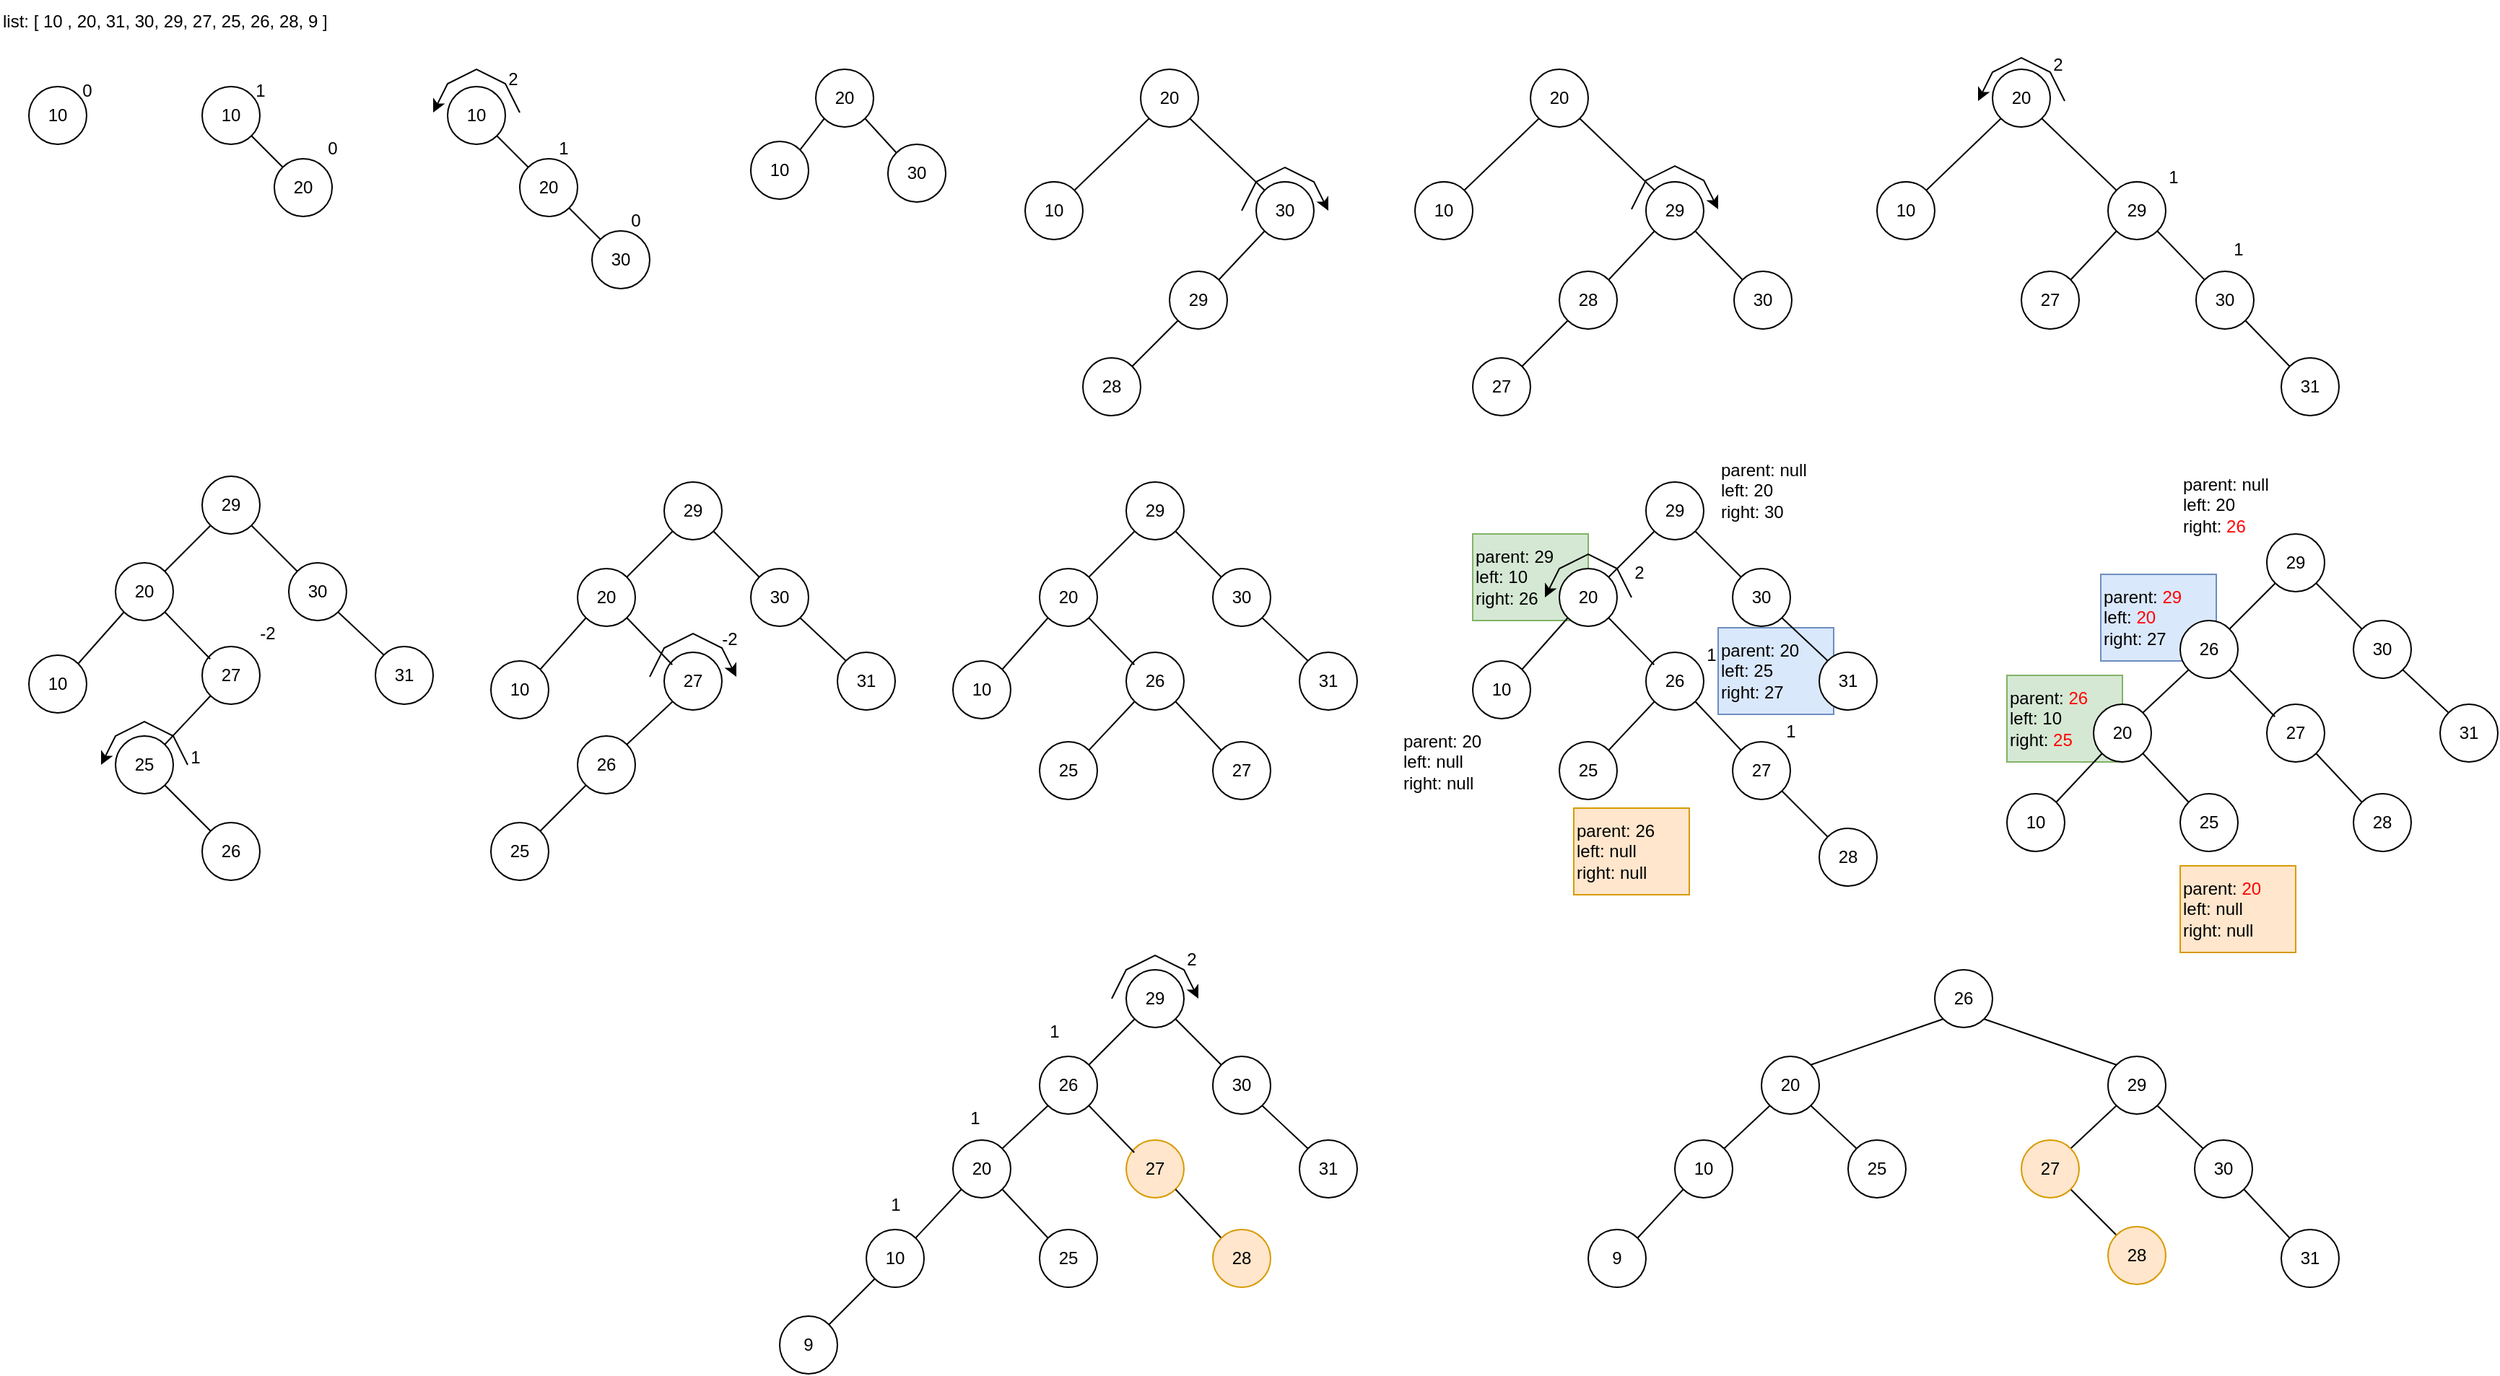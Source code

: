 <mxfile version="24.2.5" type="device">
  <diagram name="Seite-1" id="_npQrhQcGGx0z-_QPrcF">
    <mxGraphModel dx="2462" dy="997" grid="1" gridSize="10" guides="1" tooltips="1" connect="1" arrows="1" fold="1" page="1" pageScale="1" pageWidth="827" pageHeight="1169" math="0" shadow="0">
      <root>
        <mxCell id="0" />
        <mxCell id="1" parent="0" />
        <mxCell id="P-2rC8ah54FCop7NgNN4-2" value="parent: 29&lt;div&gt;left: 10&lt;/div&gt;&lt;div style=&quot;&quot;&gt;right: 26&lt;/div&gt;" style="text;html=1;align=left;verticalAlign=middle;resizable=0;points=[];autosize=1;strokeColor=#82b366;fillColor=#d5e8d4;" parent="1" vertex="1">
          <mxGeometry x="1040" y="520" width="80" height="60" as="geometry" />
        </mxCell>
        <mxCell id="P-2rC8ah54FCop7NgNN4-9" value="parent:&lt;font color=&quot;#ff0000&quot;&gt; 26&lt;/font&gt;&lt;div&gt;left: 10&lt;/div&gt;&lt;div style=&quot;&quot;&gt;right: &lt;font color=&quot;#ff0000&quot;&gt;25&lt;/font&gt;&lt;/div&gt;" style="text;html=1;align=left;verticalAlign=middle;resizable=0;points=[];autosize=1;strokeColor=#82b366;fillColor=#d5e8d4;" parent="1" vertex="1">
          <mxGeometry x="1410" y="618" width="80" height="60" as="geometry" />
        </mxCell>
        <mxCell id="P-2rC8ah54FCop7NgNN4-3" value="parent: 20&lt;div&gt;left: 25&lt;/div&gt;&lt;div style=&quot;&quot;&gt;right: 27&lt;/div&gt;" style="text;html=1;align=left;verticalAlign=middle;resizable=0;points=[];autosize=1;strokeColor=#6c8ebf;fillColor=#dae8fc;" parent="1" vertex="1">
          <mxGeometry x="1210" y="585" width="80" height="60" as="geometry" />
        </mxCell>
        <mxCell id="P-2rC8ah54FCop7NgNN4-8" value="parent: &lt;font color=&quot;#ff0000&quot;&gt;29&lt;/font&gt;&lt;div&gt;left: &lt;font color=&quot;#ff0000&quot;&gt;20&lt;/font&gt;&lt;/div&gt;&lt;div style=&quot;&quot;&gt;right: 27&lt;/div&gt;" style="text;html=1;align=left;verticalAlign=middle;resizable=0;points=[];autosize=1;strokeColor=#6c8ebf;fillColor=#dae8fc;" parent="1" vertex="1">
          <mxGeometry x="1475" y="548" width="80" height="60" as="geometry" />
        </mxCell>
        <mxCell id="03pk74GwQsxXQDrOgzlb-1" value="list: [ 10 , 20, 31, 30, 29, 27, 25, 26, 28, 9 ]" style="text;html=1;align=left;verticalAlign=middle;resizable=0;points=[];autosize=1;strokeColor=none;fillColor=none;" parent="1" vertex="1">
          <mxGeometry x="20" y="150" width="250" height="30" as="geometry" />
        </mxCell>
        <mxCell id="03pk74GwQsxXQDrOgzlb-2" value="10" style="ellipse;whiteSpace=wrap;html=1;" parent="1" vertex="1">
          <mxGeometry x="40" y="210" width="40" height="40" as="geometry" />
        </mxCell>
        <mxCell id="03pk74GwQsxXQDrOgzlb-8" style="rounded=0;orthogonalLoop=1;jettySize=auto;html=1;exitX=1;exitY=1;exitDx=0;exitDy=0;entryX=0;entryY=0;entryDx=0;entryDy=0;endArrow=none;endFill=0;" parent="1" source="03pk74GwQsxXQDrOgzlb-3" target="03pk74GwQsxXQDrOgzlb-4" edge="1">
          <mxGeometry relative="1" as="geometry" />
        </mxCell>
        <mxCell id="03pk74GwQsxXQDrOgzlb-3" value="10" style="ellipse;whiteSpace=wrap;html=1;" parent="1" vertex="1">
          <mxGeometry x="160" y="210" width="40" height="40" as="geometry" />
        </mxCell>
        <mxCell id="03pk74GwQsxXQDrOgzlb-4" value="20" style="ellipse;whiteSpace=wrap;html=1;" parent="1" vertex="1">
          <mxGeometry x="210" y="260" width="40" height="40" as="geometry" />
        </mxCell>
        <mxCell id="03pk74GwQsxXQDrOgzlb-9" style="rounded=0;orthogonalLoop=1;jettySize=auto;html=1;exitX=1;exitY=1;exitDx=0;exitDy=0;entryX=0;entryY=0;entryDx=0;entryDy=0;endArrow=none;endFill=0;" parent="1" source="03pk74GwQsxXQDrOgzlb-5" target="03pk74GwQsxXQDrOgzlb-6" edge="1">
          <mxGeometry relative="1" as="geometry" />
        </mxCell>
        <mxCell id="03pk74GwQsxXQDrOgzlb-5" value="10" style="ellipse;whiteSpace=wrap;html=1;" parent="1" vertex="1">
          <mxGeometry x="330" y="210" width="40" height="40" as="geometry" />
        </mxCell>
        <mxCell id="03pk74GwQsxXQDrOgzlb-10" style="rounded=0;orthogonalLoop=1;jettySize=auto;html=1;exitX=1;exitY=1;exitDx=0;exitDy=0;entryX=0;entryY=0;entryDx=0;entryDy=0;endArrow=none;endFill=0;" parent="1" source="03pk74GwQsxXQDrOgzlb-6" target="03pk74GwQsxXQDrOgzlb-7" edge="1">
          <mxGeometry relative="1" as="geometry" />
        </mxCell>
        <mxCell id="03pk74GwQsxXQDrOgzlb-6" value="20" style="ellipse;whiteSpace=wrap;html=1;" parent="1" vertex="1">
          <mxGeometry x="380" y="260" width="40" height="40" as="geometry" />
        </mxCell>
        <mxCell id="03pk74GwQsxXQDrOgzlb-7" value="30" style="ellipse;whiteSpace=wrap;html=1;" parent="1" vertex="1">
          <mxGeometry x="430" y="310" width="40" height="40" as="geometry" />
        </mxCell>
        <mxCell id="03pk74GwQsxXQDrOgzlb-11" value="0" style="text;html=1;align=center;verticalAlign=middle;resizable=0;points=[];autosize=1;strokeColor=none;fillColor=none;" parent="1" vertex="1">
          <mxGeometry x="65" y="198" width="30" height="30" as="geometry" />
        </mxCell>
        <mxCell id="03pk74GwQsxXQDrOgzlb-12" value="1" style="text;html=1;align=center;verticalAlign=middle;resizable=0;points=[];autosize=1;strokeColor=none;fillColor=none;" parent="1" vertex="1">
          <mxGeometry x="185" y="198" width="30" height="30" as="geometry" />
        </mxCell>
        <mxCell id="03pk74GwQsxXQDrOgzlb-13" value="0" style="text;html=1;align=center;verticalAlign=middle;resizable=0;points=[];autosize=1;strokeColor=none;fillColor=none;" parent="1" vertex="1">
          <mxGeometry x="235" y="238" width="30" height="30" as="geometry" />
        </mxCell>
        <mxCell id="03pk74GwQsxXQDrOgzlb-14" value="0" style="text;html=1;align=center;verticalAlign=middle;resizable=0;points=[];autosize=1;strokeColor=none;fillColor=none;" parent="1" vertex="1">
          <mxGeometry x="445" y="288" width="30" height="30" as="geometry" />
        </mxCell>
        <mxCell id="03pk74GwQsxXQDrOgzlb-15" value="1" style="text;html=1;align=center;verticalAlign=middle;resizable=0;points=[];autosize=1;strokeColor=none;fillColor=none;" parent="1" vertex="1">
          <mxGeometry x="395" y="238" width="30" height="30" as="geometry" />
        </mxCell>
        <mxCell id="03pk74GwQsxXQDrOgzlb-16" value="2" style="text;html=1;align=center;verticalAlign=middle;resizable=0;points=[];autosize=1;strokeColor=none;fillColor=none;" parent="1" vertex="1">
          <mxGeometry x="360" y="190" width="30" height="30" as="geometry" />
        </mxCell>
        <mxCell id="03pk74GwQsxXQDrOgzlb-20" value="" style="endArrow=classic;html=1;rounded=0;" parent="1" edge="1">
          <mxGeometry width="50" height="50" relative="1" as="geometry">
            <mxPoint x="380" y="228" as="sourcePoint" />
            <mxPoint x="320" y="228" as="targetPoint" />
            <Array as="points">
              <mxPoint x="370" y="208" />
              <mxPoint x="350" y="198" />
              <mxPoint x="330" y="208" />
            </Array>
          </mxGeometry>
        </mxCell>
        <mxCell id="03pk74GwQsxXQDrOgzlb-21" style="rounded=0;orthogonalLoop=1;jettySize=auto;html=1;exitX=1;exitY=0;exitDx=0;exitDy=0;entryX=0;entryY=1;entryDx=0;entryDy=0;endArrow=none;endFill=0;" parent="1" source="03pk74GwQsxXQDrOgzlb-22" target="03pk74GwQsxXQDrOgzlb-24" edge="1">
          <mxGeometry relative="1" as="geometry" />
        </mxCell>
        <mxCell id="03pk74GwQsxXQDrOgzlb-22" value="10" style="ellipse;whiteSpace=wrap;html=1;" parent="1" vertex="1">
          <mxGeometry x="540" y="248" width="40" height="40" as="geometry" />
        </mxCell>
        <mxCell id="03pk74GwQsxXQDrOgzlb-23" style="rounded=0;orthogonalLoop=1;jettySize=auto;html=1;exitX=1;exitY=1;exitDx=0;exitDy=0;entryX=0;entryY=0;entryDx=0;entryDy=0;endArrow=none;endFill=0;" parent="1" source="03pk74GwQsxXQDrOgzlb-24" target="03pk74GwQsxXQDrOgzlb-25" edge="1">
          <mxGeometry relative="1" as="geometry" />
        </mxCell>
        <mxCell id="03pk74GwQsxXQDrOgzlb-24" value="20" style="ellipse;whiteSpace=wrap;html=1;" parent="1" vertex="1">
          <mxGeometry x="585" y="198" width="40" height="40" as="geometry" />
        </mxCell>
        <mxCell id="03pk74GwQsxXQDrOgzlb-25" value="30" style="ellipse;whiteSpace=wrap;html=1;" parent="1" vertex="1">
          <mxGeometry x="635" y="250" width="40" height="40" as="geometry" />
        </mxCell>
        <mxCell id="03pk74GwQsxXQDrOgzlb-30" style="rounded=0;orthogonalLoop=1;jettySize=auto;html=1;exitX=1;exitY=0;exitDx=0;exitDy=0;entryX=0;entryY=1;entryDx=0;entryDy=0;endArrow=none;endFill=0;" parent="1" source="03pk74GwQsxXQDrOgzlb-31" target="03pk74GwQsxXQDrOgzlb-33" edge="1">
          <mxGeometry relative="1" as="geometry" />
        </mxCell>
        <mxCell id="03pk74GwQsxXQDrOgzlb-31" value="10" style="ellipse;whiteSpace=wrap;html=1;" parent="1" vertex="1">
          <mxGeometry x="730" y="276" width="40" height="40" as="geometry" />
        </mxCell>
        <mxCell id="03pk74GwQsxXQDrOgzlb-32" style="rounded=0;orthogonalLoop=1;jettySize=auto;html=1;exitX=1;exitY=1;exitDx=0;exitDy=0;entryX=0;entryY=0;entryDx=0;entryDy=0;endArrow=none;endFill=0;" parent="1" source="03pk74GwQsxXQDrOgzlb-33" target="03pk74GwQsxXQDrOgzlb-34" edge="1">
          <mxGeometry relative="1" as="geometry" />
        </mxCell>
        <mxCell id="03pk74GwQsxXQDrOgzlb-33" value="20" style="ellipse;whiteSpace=wrap;html=1;" parent="1" vertex="1">
          <mxGeometry x="810" y="198" width="40" height="40" as="geometry" />
        </mxCell>
        <mxCell id="03pk74GwQsxXQDrOgzlb-37" style="rounded=0;orthogonalLoop=1;jettySize=auto;html=1;exitX=0;exitY=1;exitDx=0;exitDy=0;entryX=1;entryY=0;entryDx=0;entryDy=0;endArrow=none;endFill=0;" parent="1" source="03pk74GwQsxXQDrOgzlb-34" target="03pk74GwQsxXQDrOgzlb-35" edge="1">
          <mxGeometry relative="1" as="geometry" />
        </mxCell>
        <mxCell id="03pk74GwQsxXQDrOgzlb-34" value="30" style="ellipse;whiteSpace=wrap;html=1;" parent="1" vertex="1">
          <mxGeometry x="890" y="276" width="40" height="40" as="geometry" />
        </mxCell>
        <mxCell id="03pk74GwQsxXQDrOgzlb-38" style="rounded=0;orthogonalLoop=1;jettySize=auto;html=1;exitX=0;exitY=1;exitDx=0;exitDy=0;entryX=1;entryY=0;entryDx=0;entryDy=0;endArrow=none;endFill=0;" parent="1" source="03pk74GwQsxXQDrOgzlb-35" target="03pk74GwQsxXQDrOgzlb-36" edge="1">
          <mxGeometry relative="1" as="geometry" />
        </mxCell>
        <mxCell id="03pk74GwQsxXQDrOgzlb-35" value="29" style="ellipse;whiteSpace=wrap;html=1;" parent="1" vertex="1">
          <mxGeometry x="830" y="338" width="40" height="40" as="geometry" />
        </mxCell>
        <mxCell id="03pk74GwQsxXQDrOgzlb-36" value="28" style="ellipse;whiteSpace=wrap;html=1;" parent="1" vertex="1">
          <mxGeometry x="770" y="398" width="40" height="40" as="geometry" />
        </mxCell>
        <mxCell id="03pk74GwQsxXQDrOgzlb-39" value="" style="endArrow=classic;html=1;rounded=0;" parent="1" edge="1">
          <mxGeometry width="50" height="50" relative="1" as="geometry">
            <mxPoint x="880" y="296" as="sourcePoint" />
            <mxPoint x="940" y="296" as="targetPoint" />
            <Array as="points">
              <mxPoint x="890" y="276" />
              <mxPoint x="910" y="266" />
              <mxPoint x="930" y="276" />
            </Array>
          </mxGeometry>
        </mxCell>
        <mxCell id="03pk74GwQsxXQDrOgzlb-40" style="rounded=0;orthogonalLoop=1;jettySize=auto;html=1;exitX=1;exitY=0;exitDx=0;exitDy=0;entryX=0;entryY=1;entryDx=0;entryDy=0;endArrow=none;endFill=0;" parent="1" source="03pk74GwQsxXQDrOgzlb-41" target="03pk74GwQsxXQDrOgzlb-43" edge="1">
          <mxGeometry relative="1" as="geometry" />
        </mxCell>
        <mxCell id="03pk74GwQsxXQDrOgzlb-41" value="10" style="ellipse;whiteSpace=wrap;html=1;" parent="1" vertex="1">
          <mxGeometry x="1000" y="276" width="40" height="40" as="geometry" />
        </mxCell>
        <mxCell id="03pk74GwQsxXQDrOgzlb-42" style="rounded=0;orthogonalLoop=1;jettySize=auto;html=1;exitX=1;exitY=1;exitDx=0;exitDy=0;entryX=0;entryY=0;entryDx=0;entryDy=0;endArrow=none;endFill=0;" parent="1" source="03pk74GwQsxXQDrOgzlb-43" target="03pk74GwQsxXQDrOgzlb-45" edge="1">
          <mxGeometry relative="1" as="geometry" />
        </mxCell>
        <mxCell id="03pk74GwQsxXQDrOgzlb-43" value="20" style="ellipse;whiteSpace=wrap;html=1;" parent="1" vertex="1">
          <mxGeometry x="1080" y="198" width="40" height="40" as="geometry" />
        </mxCell>
        <mxCell id="03pk74GwQsxXQDrOgzlb-44" style="rounded=0;orthogonalLoop=1;jettySize=auto;html=1;exitX=0;exitY=1;exitDx=0;exitDy=0;entryX=1;entryY=0;entryDx=0;entryDy=0;endArrow=none;endFill=0;" parent="1" source="03pk74GwQsxXQDrOgzlb-45" target="03pk74GwQsxXQDrOgzlb-47" edge="1">
          <mxGeometry relative="1" as="geometry" />
        </mxCell>
        <mxCell id="03pk74GwQsxXQDrOgzlb-51" style="rounded=0;orthogonalLoop=1;jettySize=auto;html=1;exitX=1;exitY=1;exitDx=0;exitDy=0;entryX=0;entryY=0;entryDx=0;entryDy=0;endArrow=none;endFill=0;" parent="1" source="03pk74GwQsxXQDrOgzlb-45" target="03pk74GwQsxXQDrOgzlb-50" edge="1">
          <mxGeometry relative="1" as="geometry" />
        </mxCell>
        <mxCell id="03pk74GwQsxXQDrOgzlb-45" value="29" style="ellipse;whiteSpace=wrap;html=1;" parent="1" vertex="1">
          <mxGeometry x="1160" y="276" width="40" height="40" as="geometry" />
        </mxCell>
        <mxCell id="03pk74GwQsxXQDrOgzlb-47" value="28" style="ellipse;whiteSpace=wrap;html=1;" parent="1" vertex="1">
          <mxGeometry x="1100" y="338" width="40" height="40" as="geometry" />
        </mxCell>
        <mxCell id="03pk74GwQsxXQDrOgzlb-50" value="30" style="ellipse;whiteSpace=wrap;html=1;" parent="1" vertex="1">
          <mxGeometry x="1221" y="338" width="40" height="40" as="geometry" />
        </mxCell>
        <mxCell id="03pk74GwQsxXQDrOgzlb-53" style="rounded=0;orthogonalLoop=1;jettySize=auto;html=1;exitX=1;exitY=0;exitDx=0;exitDy=0;entryX=0;entryY=1;entryDx=0;entryDy=0;endArrow=none;endFill=0;" parent="1" source="03pk74GwQsxXQDrOgzlb-52" target="03pk74GwQsxXQDrOgzlb-47" edge="1">
          <mxGeometry relative="1" as="geometry" />
        </mxCell>
        <mxCell id="03pk74GwQsxXQDrOgzlb-52" value="27" style="ellipse;whiteSpace=wrap;html=1;" parent="1" vertex="1">
          <mxGeometry x="1040" y="398" width="40" height="40" as="geometry" />
        </mxCell>
        <mxCell id="03pk74GwQsxXQDrOgzlb-54" value="" style="endArrow=classic;html=1;rounded=0;" parent="1" edge="1">
          <mxGeometry width="50" height="50" relative="1" as="geometry">
            <mxPoint x="1150" y="295" as="sourcePoint" />
            <mxPoint x="1210" y="295" as="targetPoint" />
            <Array as="points">
              <mxPoint x="1160" y="275" />
              <mxPoint x="1180" y="265" />
              <mxPoint x="1200" y="275" />
            </Array>
          </mxGeometry>
        </mxCell>
        <mxCell id="03pk74GwQsxXQDrOgzlb-55" style="rounded=0;orthogonalLoop=1;jettySize=auto;html=1;exitX=1;exitY=0;exitDx=0;exitDy=0;entryX=0;entryY=1;entryDx=0;entryDy=0;endArrow=none;endFill=0;" parent="1" source="03pk74GwQsxXQDrOgzlb-56" target="03pk74GwQsxXQDrOgzlb-58" edge="1">
          <mxGeometry relative="1" as="geometry" />
        </mxCell>
        <mxCell id="03pk74GwQsxXQDrOgzlb-56" value="10" style="ellipse;whiteSpace=wrap;html=1;" parent="1" vertex="1">
          <mxGeometry x="1320" y="276" width="40" height="40" as="geometry" />
        </mxCell>
        <mxCell id="03pk74GwQsxXQDrOgzlb-57" style="rounded=0;orthogonalLoop=1;jettySize=auto;html=1;exitX=1;exitY=1;exitDx=0;exitDy=0;entryX=0;entryY=0;entryDx=0;entryDy=0;endArrow=none;endFill=0;" parent="1" source="03pk74GwQsxXQDrOgzlb-58" target="03pk74GwQsxXQDrOgzlb-61" edge="1">
          <mxGeometry relative="1" as="geometry" />
        </mxCell>
        <mxCell id="03pk74GwQsxXQDrOgzlb-58" value="20" style="ellipse;whiteSpace=wrap;html=1;" parent="1" vertex="1">
          <mxGeometry x="1400" y="198" width="40" height="40" as="geometry" />
        </mxCell>
        <mxCell id="03pk74GwQsxXQDrOgzlb-59" style="rounded=0;orthogonalLoop=1;jettySize=auto;html=1;exitX=0;exitY=1;exitDx=0;exitDy=0;entryX=1;entryY=0;entryDx=0;entryDy=0;endArrow=none;endFill=0;" parent="1" source="03pk74GwQsxXQDrOgzlb-61" target="03pk74GwQsxXQDrOgzlb-62" edge="1">
          <mxGeometry relative="1" as="geometry" />
        </mxCell>
        <mxCell id="03pk74GwQsxXQDrOgzlb-60" style="rounded=0;orthogonalLoop=1;jettySize=auto;html=1;exitX=1;exitY=1;exitDx=0;exitDy=0;entryX=0;entryY=0;entryDx=0;entryDy=0;endArrow=none;endFill=0;" parent="1" source="03pk74GwQsxXQDrOgzlb-61" target="03pk74GwQsxXQDrOgzlb-63" edge="1">
          <mxGeometry relative="1" as="geometry" />
        </mxCell>
        <mxCell id="03pk74GwQsxXQDrOgzlb-61" value="29" style="ellipse;whiteSpace=wrap;html=1;" parent="1" vertex="1">
          <mxGeometry x="1480" y="276" width="40" height="40" as="geometry" />
        </mxCell>
        <mxCell id="03pk74GwQsxXQDrOgzlb-62" value="27" style="ellipse;whiteSpace=wrap;html=1;" parent="1" vertex="1">
          <mxGeometry x="1420" y="338" width="40" height="40" as="geometry" />
        </mxCell>
        <mxCell id="03pk74GwQsxXQDrOgzlb-68" style="rounded=0;orthogonalLoop=1;jettySize=auto;html=1;exitX=1;exitY=1;exitDx=0;exitDy=0;entryX=0;entryY=0;entryDx=0;entryDy=0;endArrow=none;endFill=0;" parent="1" source="03pk74GwQsxXQDrOgzlb-63" target="03pk74GwQsxXQDrOgzlb-67" edge="1">
          <mxGeometry relative="1" as="geometry" />
        </mxCell>
        <mxCell id="03pk74GwQsxXQDrOgzlb-63" value="30" style="ellipse;whiteSpace=wrap;html=1;" parent="1" vertex="1">
          <mxGeometry x="1541" y="338" width="40" height="40" as="geometry" />
        </mxCell>
        <mxCell id="03pk74GwQsxXQDrOgzlb-67" value="31" style="ellipse;whiteSpace=wrap;html=1;" parent="1" vertex="1">
          <mxGeometry x="1600" y="398" width="40" height="40" as="geometry" />
        </mxCell>
        <mxCell id="03pk74GwQsxXQDrOgzlb-69" value="1" style="text;html=1;align=center;verticalAlign=middle;resizable=0;points=[];autosize=1;strokeColor=none;fillColor=none;" parent="1" vertex="1">
          <mxGeometry x="1555" y="308" width="30" height="30" as="geometry" />
        </mxCell>
        <mxCell id="03pk74GwQsxXQDrOgzlb-70" value="1" style="text;html=1;align=center;verticalAlign=middle;resizable=0;points=[];autosize=1;strokeColor=none;fillColor=none;" parent="1" vertex="1">
          <mxGeometry x="1510" y="258" width="30" height="30" as="geometry" />
        </mxCell>
        <mxCell id="03pk74GwQsxXQDrOgzlb-71" value="2" style="text;html=1;align=center;verticalAlign=middle;resizable=0;points=[];autosize=1;strokeColor=none;fillColor=none;" parent="1" vertex="1">
          <mxGeometry x="1430" y="180" width="30" height="30" as="geometry" />
        </mxCell>
        <mxCell id="03pk74GwQsxXQDrOgzlb-72" value="" style="endArrow=classic;html=1;rounded=0;" parent="1" edge="1">
          <mxGeometry width="50" height="50" relative="1" as="geometry">
            <mxPoint x="1450" y="220" as="sourcePoint" />
            <mxPoint x="1390" y="220" as="targetPoint" />
            <Array as="points">
              <mxPoint x="1440" y="200" />
              <mxPoint x="1420" y="190" />
              <mxPoint x="1400" y="200" />
            </Array>
          </mxGeometry>
        </mxCell>
        <mxCell id="03pk74GwQsxXQDrOgzlb-96" style="rounded=0;orthogonalLoop=1;jettySize=auto;html=1;exitX=0;exitY=1;exitDx=0;exitDy=0;entryX=1;entryY=0;entryDx=0;entryDy=0;endArrow=none;endFill=0;" parent="1" source="03pk74GwQsxXQDrOgzlb-74" target="03pk74GwQsxXQDrOgzlb-94" edge="1">
          <mxGeometry relative="1" as="geometry" />
        </mxCell>
        <mxCell id="03pk74GwQsxXQDrOgzlb-74" value="27" style="ellipse;whiteSpace=wrap;html=1;" parent="1" vertex="1">
          <mxGeometry x="160" y="598" width="40" height="40" as="geometry" />
        </mxCell>
        <mxCell id="03pk74GwQsxXQDrOgzlb-75" style="rounded=0;orthogonalLoop=1;jettySize=auto;html=1;exitX=1;exitY=1;exitDx=0;exitDy=0;entryX=0;entryY=0;entryDx=0;entryDy=0;endArrow=none;endFill=0;" parent="1" source="03pk74GwQsxXQDrOgzlb-76" target="03pk74GwQsxXQDrOgzlb-79" edge="1">
          <mxGeometry relative="1" as="geometry" />
        </mxCell>
        <mxCell id="03pk74GwQsxXQDrOgzlb-93" style="rounded=0;orthogonalLoop=1;jettySize=auto;html=1;exitX=0;exitY=1;exitDx=0;exitDy=0;entryX=1;entryY=0;entryDx=0;entryDy=0;endArrow=none;endFill=0;" parent="1" source="03pk74GwQsxXQDrOgzlb-76" target="03pk74GwQsxXQDrOgzlb-88" edge="1">
          <mxGeometry relative="1" as="geometry" />
        </mxCell>
        <mxCell id="03pk74GwQsxXQDrOgzlb-76" value="29" style="ellipse;whiteSpace=wrap;html=1;" parent="1" vertex="1">
          <mxGeometry x="160" y="480" width="40" height="40" as="geometry" />
        </mxCell>
        <mxCell id="03pk74GwQsxXQDrOgzlb-78" style="rounded=0;orthogonalLoop=1;jettySize=auto;html=1;exitX=1;exitY=1;exitDx=0;exitDy=0;entryX=0;entryY=0;entryDx=0;entryDy=0;endArrow=none;endFill=0;" parent="1" source="03pk74GwQsxXQDrOgzlb-79" target="03pk74GwQsxXQDrOgzlb-82" edge="1">
          <mxGeometry relative="1" as="geometry" />
        </mxCell>
        <mxCell id="03pk74GwQsxXQDrOgzlb-79" value="30" style="ellipse;whiteSpace=wrap;html=1;" parent="1" vertex="1">
          <mxGeometry x="220" y="540" width="40" height="40" as="geometry" />
        </mxCell>
        <mxCell id="03pk74GwQsxXQDrOgzlb-82" value="31" style="ellipse;whiteSpace=wrap;html=1;" parent="1" vertex="1">
          <mxGeometry x="280" y="598" width="40" height="40" as="geometry" />
        </mxCell>
        <mxCell id="03pk74GwQsxXQDrOgzlb-88" value="20" style="ellipse;whiteSpace=wrap;html=1;" parent="1" vertex="1">
          <mxGeometry x="100" y="540" width="40" height="40" as="geometry" />
        </mxCell>
        <mxCell id="03pk74GwQsxXQDrOgzlb-91" style="rounded=0;orthogonalLoop=1;jettySize=auto;html=1;exitX=1;exitY=0;exitDx=0;exitDy=0;entryX=0;entryY=1;entryDx=0;entryDy=0;endArrow=none;endFill=0;" parent="1" source="03pk74GwQsxXQDrOgzlb-90" target="03pk74GwQsxXQDrOgzlb-88" edge="1">
          <mxGeometry relative="1" as="geometry" />
        </mxCell>
        <mxCell id="03pk74GwQsxXQDrOgzlb-90" value="10" style="ellipse;whiteSpace=wrap;html=1;" parent="1" vertex="1">
          <mxGeometry x="40" y="604" width="40" height="40" as="geometry" />
        </mxCell>
        <mxCell id="03pk74GwQsxXQDrOgzlb-92" style="rounded=0;orthogonalLoop=1;jettySize=auto;html=1;exitX=1;exitY=1;exitDx=0;exitDy=0;entryX=0.14;entryY=0.215;entryDx=0;entryDy=0;entryPerimeter=0;endArrow=none;endFill=0;" parent="1" source="03pk74GwQsxXQDrOgzlb-88" target="03pk74GwQsxXQDrOgzlb-74" edge="1">
          <mxGeometry relative="1" as="geometry" />
        </mxCell>
        <mxCell id="03pk74GwQsxXQDrOgzlb-97" style="rounded=0;orthogonalLoop=1;jettySize=auto;html=1;exitX=1;exitY=1;exitDx=0;exitDy=0;entryX=0;entryY=0;entryDx=0;entryDy=0;endArrow=none;endFill=0;" parent="1" source="03pk74GwQsxXQDrOgzlb-94" target="03pk74GwQsxXQDrOgzlb-95" edge="1">
          <mxGeometry relative="1" as="geometry" />
        </mxCell>
        <mxCell id="03pk74GwQsxXQDrOgzlb-94" value="25" style="ellipse;whiteSpace=wrap;html=1;" parent="1" vertex="1">
          <mxGeometry x="100" y="660" width="40" height="40" as="geometry" />
        </mxCell>
        <mxCell id="03pk74GwQsxXQDrOgzlb-95" value="26" style="ellipse;whiteSpace=wrap;html=1;" parent="1" vertex="1">
          <mxGeometry x="160" y="720" width="40" height="40" as="geometry" />
        </mxCell>
        <mxCell id="03pk74GwQsxXQDrOgzlb-98" value="1" style="text;html=1;align=center;verticalAlign=middle;resizable=0;points=[];autosize=1;strokeColor=none;fillColor=none;" parent="1" vertex="1">
          <mxGeometry x="140" y="660" width="30" height="30" as="geometry" />
        </mxCell>
        <mxCell id="03pk74GwQsxXQDrOgzlb-99" value="-2" style="text;html=1;align=center;verticalAlign=middle;resizable=0;points=[];autosize=1;strokeColor=none;fillColor=none;" parent="1" vertex="1">
          <mxGeometry x="190" y="574" width="30" height="30" as="geometry" />
        </mxCell>
        <mxCell id="03pk74GwQsxXQDrOgzlb-101" style="rounded=0;orthogonalLoop=1;jettySize=auto;html=1;exitX=0;exitY=1;exitDx=0;exitDy=0;entryX=1;entryY=0;entryDx=0;entryDy=0;endArrow=none;endFill=0;" parent="1" source="03pk74GwQsxXQDrOgzlb-102" target="03pk74GwQsxXQDrOgzlb-114" edge="1">
          <mxGeometry relative="1" as="geometry" />
        </mxCell>
        <mxCell id="03pk74GwQsxXQDrOgzlb-102" value="26" style="ellipse;whiteSpace=wrap;html=1;" parent="1" vertex="1">
          <mxGeometry x="800" y="602" width="40" height="40" as="geometry" />
        </mxCell>
        <mxCell id="03pk74GwQsxXQDrOgzlb-103" style="rounded=0;orthogonalLoop=1;jettySize=auto;html=1;exitX=1;exitY=1;exitDx=0;exitDy=0;entryX=0;entryY=0;entryDx=0;entryDy=0;endArrow=none;endFill=0;" parent="1" source="03pk74GwQsxXQDrOgzlb-105" target="03pk74GwQsxXQDrOgzlb-107" edge="1">
          <mxGeometry relative="1" as="geometry" />
        </mxCell>
        <mxCell id="03pk74GwQsxXQDrOgzlb-104" style="rounded=0;orthogonalLoop=1;jettySize=auto;html=1;exitX=0;exitY=1;exitDx=0;exitDy=0;entryX=1;entryY=0;entryDx=0;entryDy=0;endArrow=none;endFill=0;" parent="1" source="03pk74GwQsxXQDrOgzlb-105" target="03pk74GwQsxXQDrOgzlb-109" edge="1">
          <mxGeometry relative="1" as="geometry" />
        </mxCell>
        <mxCell id="03pk74GwQsxXQDrOgzlb-105" value="29" style="ellipse;whiteSpace=wrap;html=1;" parent="1" vertex="1">
          <mxGeometry x="800" y="484" width="40" height="40" as="geometry" />
        </mxCell>
        <mxCell id="03pk74GwQsxXQDrOgzlb-106" style="rounded=0;orthogonalLoop=1;jettySize=auto;html=1;exitX=1;exitY=1;exitDx=0;exitDy=0;entryX=0;entryY=0;entryDx=0;entryDy=0;endArrow=none;endFill=0;" parent="1" source="03pk74GwQsxXQDrOgzlb-107" target="03pk74GwQsxXQDrOgzlb-108" edge="1">
          <mxGeometry relative="1" as="geometry" />
        </mxCell>
        <mxCell id="03pk74GwQsxXQDrOgzlb-107" value="30" style="ellipse;whiteSpace=wrap;html=1;" parent="1" vertex="1">
          <mxGeometry x="860" y="544" width="40" height="40" as="geometry" />
        </mxCell>
        <mxCell id="03pk74GwQsxXQDrOgzlb-108" value="31" style="ellipse;whiteSpace=wrap;html=1;" parent="1" vertex="1">
          <mxGeometry x="920" y="602" width="40" height="40" as="geometry" />
        </mxCell>
        <mxCell id="03pk74GwQsxXQDrOgzlb-109" value="20" style="ellipse;whiteSpace=wrap;html=1;" parent="1" vertex="1">
          <mxGeometry x="740" y="544" width="40" height="40" as="geometry" />
        </mxCell>
        <mxCell id="03pk74GwQsxXQDrOgzlb-110" style="rounded=0;orthogonalLoop=1;jettySize=auto;html=1;exitX=1;exitY=0;exitDx=0;exitDy=0;entryX=0;entryY=1;entryDx=0;entryDy=0;endArrow=none;endFill=0;" parent="1" source="03pk74GwQsxXQDrOgzlb-111" target="03pk74GwQsxXQDrOgzlb-109" edge="1">
          <mxGeometry relative="1" as="geometry" />
        </mxCell>
        <mxCell id="03pk74GwQsxXQDrOgzlb-111" value="10" style="ellipse;whiteSpace=wrap;html=1;" parent="1" vertex="1">
          <mxGeometry x="680" y="608" width="40" height="40" as="geometry" />
        </mxCell>
        <mxCell id="03pk74GwQsxXQDrOgzlb-112" style="rounded=0;orthogonalLoop=1;jettySize=auto;html=1;exitX=1;exitY=1;exitDx=0;exitDy=0;entryX=0.14;entryY=0.215;entryDx=0;entryDy=0;entryPerimeter=0;endArrow=none;endFill=0;" parent="1" source="03pk74GwQsxXQDrOgzlb-109" target="03pk74GwQsxXQDrOgzlb-102" edge="1">
          <mxGeometry relative="1" as="geometry" />
        </mxCell>
        <mxCell id="03pk74GwQsxXQDrOgzlb-113" style="rounded=0;orthogonalLoop=1;jettySize=auto;html=1;exitX=1;exitY=1;exitDx=0;exitDy=0;entryX=0;entryY=0;entryDx=0;entryDy=0;endArrow=none;endFill=0;" parent="1" source="03pk74GwQsxXQDrOgzlb-102" target="03pk74GwQsxXQDrOgzlb-115" edge="1">
          <mxGeometry relative="1" as="geometry" />
        </mxCell>
        <mxCell id="03pk74GwQsxXQDrOgzlb-114" value="25" style="ellipse;whiteSpace=wrap;html=1;" parent="1" vertex="1">
          <mxGeometry x="740" y="664" width="40" height="40" as="geometry" />
        </mxCell>
        <mxCell id="03pk74GwQsxXQDrOgzlb-115" value="27" style="ellipse;whiteSpace=wrap;html=1;" parent="1" vertex="1">
          <mxGeometry x="860" y="664" width="40" height="40" as="geometry" />
        </mxCell>
        <mxCell id="03pk74GwQsxXQDrOgzlb-119" style="rounded=0;orthogonalLoop=1;jettySize=auto;html=1;exitX=0;exitY=1;exitDx=0;exitDy=0;entryX=1;entryY=0;entryDx=0;entryDy=0;endArrow=none;endFill=0;" parent="1" source="03pk74GwQsxXQDrOgzlb-120" target="03pk74GwQsxXQDrOgzlb-132" edge="1">
          <mxGeometry relative="1" as="geometry" />
        </mxCell>
        <mxCell id="03pk74GwQsxXQDrOgzlb-120" value="26" style="ellipse;whiteSpace=wrap;html=1;" parent="1" vertex="1">
          <mxGeometry x="1160" y="602" width="40" height="40" as="geometry" />
        </mxCell>
        <mxCell id="03pk74GwQsxXQDrOgzlb-121" style="rounded=0;orthogonalLoop=1;jettySize=auto;html=1;exitX=1;exitY=1;exitDx=0;exitDy=0;entryX=0;entryY=0;entryDx=0;entryDy=0;endArrow=none;endFill=0;" parent="1" source="03pk74GwQsxXQDrOgzlb-123" target="03pk74GwQsxXQDrOgzlb-125" edge="1">
          <mxGeometry relative="1" as="geometry" />
        </mxCell>
        <mxCell id="03pk74GwQsxXQDrOgzlb-122" style="rounded=0;orthogonalLoop=1;jettySize=auto;html=1;exitX=0;exitY=1;exitDx=0;exitDy=0;entryX=1;entryY=0;entryDx=0;entryDy=0;endArrow=none;endFill=0;" parent="1" source="03pk74GwQsxXQDrOgzlb-123" target="03pk74GwQsxXQDrOgzlb-127" edge="1">
          <mxGeometry relative="1" as="geometry" />
        </mxCell>
        <mxCell id="03pk74GwQsxXQDrOgzlb-123" value="29" style="ellipse;whiteSpace=wrap;html=1;" parent="1" vertex="1">
          <mxGeometry x="1160" y="484" width="40" height="40" as="geometry" />
        </mxCell>
        <mxCell id="03pk74GwQsxXQDrOgzlb-124" style="rounded=0;orthogonalLoop=1;jettySize=auto;html=1;exitX=1;exitY=1;exitDx=0;exitDy=0;entryX=0;entryY=0;entryDx=0;entryDy=0;endArrow=none;endFill=0;" parent="1" source="03pk74GwQsxXQDrOgzlb-125" target="03pk74GwQsxXQDrOgzlb-126" edge="1">
          <mxGeometry relative="1" as="geometry" />
        </mxCell>
        <mxCell id="03pk74GwQsxXQDrOgzlb-125" value="30" style="ellipse;whiteSpace=wrap;html=1;" parent="1" vertex="1">
          <mxGeometry x="1220" y="544" width="40" height="40" as="geometry" />
        </mxCell>
        <mxCell id="03pk74GwQsxXQDrOgzlb-126" value="31" style="ellipse;whiteSpace=wrap;html=1;" parent="1" vertex="1">
          <mxGeometry x="1280" y="602" width="40" height="40" as="geometry" />
        </mxCell>
        <mxCell id="03pk74GwQsxXQDrOgzlb-127" value="20" style="ellipse;whiteSpace=wrap;html=1;" parent="1" vertex="1">
          <mxGeometry x="1100" y="544" width="40" height="40" as="geometry" />
        </mxCell>
        <mxCell id="03pk74GwQsxXQDrOgzlb-128" style="rounded=0;orthogonalLoop=1;jettySize=auto;html=1;exitX=1;exitY=0;exitDx=0;exitDy=0;entryX=0;entryY=1;entryDx=0;entryDy=0;endArrow=none;endFill=0;" parent="1" source="03pk74GwQsxXQDrOgzlb-129" target="03pk74GwQsxXQDrOgzlb-127" edge="1">
          <mxGeometry relative="1" as="geometry" />
        </mxCell>
        <mxCell id="03pk74GwQsxXQDrOgzlb-129" value="10" style="ellipse;whiteSpace=wrap;html=1;" parent="1" vertex="1">
          <mxGeometry x="1040" y="608" width="40" height="40" as="geometry" />
        </mxCell>
        <mxCell id="03pk74GwQsxXQDrOgzlb-130" style="rounded=0;orthogonalLoop=1;jettySize=auto;html=1;exitX=1;exitY=1;exitDx=0;exitDy=0;entryX=0.14;entryY=0.215;entryDx=0;entryDy=0;entryPerimeter=0;endArrow=none;endFill=0;" parent="1" source="03pk74GwQsxXQDrOgzlb-127" target="03pk74GwQsxXQDrOgzlb-120" edge="1">
          <mxGeometry relative="1" as="geometry" />
        </mxCell>
        <mxCell id="03pk74GwQsxXQDrOgzlb-131" style="rounded=0;orthogonalLoop=1;jettySize=auto;html=1;exitX=1;exitY=1;exitDx=0;exitDy=0;entryX=0;entryY=0;entryDx=0;entryDy=0;endArrow=none;endFill=0;" parent="1" source="03pk74GwQsxXQDrOgzlb-120" target="03pk74GwQsxXQDrOgzlb-133" edge="1">
          <mxGeometry relative="1" as="geometry" />
        </mxCell>
        <mxCell id="03pk74GwQsxXQDrOgzlb-132" value="25" style="ellipse;whiteSpace=wrap;html=1;" parent="1" vertex="1">
          <mxGeometry x="1100" y="664" width="40" height="40" as="geometry" />
        </mxCell>
        <mxCell id="03pk74GwQsxXQDrOgzlb-135" style="rounded=0;orthogonalLoop=1;jettySize=auto;html=1;exitX=1;exitY=1;exitDx=0;exitDy=0;entryX=0;entryY=0;entryDx=0;entryDy=0;endArrow=none;endFill=0;" parent="1" source="03pk74GwQsxXQDrOgzlb-133" target="03pk74GwQsxXQDrOgzlb-134" edge="1">
          <mxGeometry relative="1" as="geometry" />
        </mxCell>
        <mxCell id="03pk74GwQsxXQDrOgzlb-133" value="27" style="ellipse;whiteSpace=wrap;html=1;" parent="1" vertex="1">
          <mxGeometry x="1220" y="664" width="40" height="40" as="geometry" />
        </mxCell>
        <mxCell id="03pk74GwQsxXQDrOgzlb-134" value="28" style="ellipse;whiteSpace=wrap;html=1;" parent="1" vertex="1">
          <mxGeometry x="1280" y="724" width="40" height="40" as="geometry" />
        </mxCell>
        <mxCell id="03pk74GwQsxXQDrOgzlb-136" value="" style="endArrow=classic;html=1;rounded=0;" parent="1" edge="1">
          <mxGeometry width="50" height="50" relative="1" as="geometry">
            <mxPoint x="1150" y="564" as="sourcePoint" />
            <mxPoint x="1090" y="564" as="targetPoint" />
            <Array as="points">
              <mxPoint x="1140" y="544" />
              <mxPoint x="1120" y="534" />
              <mxPoint x="1100" y="544" />
            </Array>
          </mxGeometry>
        </mxCell>
        <mxCell id="03pk74GwQsxXQDrOgzlb-137" value="1" style="text;html=1;align=center;verticalAlign=middle;resizable=0;points=[];autosize=1;strokeColor=none;fillColor=none;" parent="1" vertex="1">
          <mxGeometry x="1245" y="642" width="30" height="30" as="geometry" />
        </mxCell>
        <mxCell id="03pk74GwQsxXQDrOgzlb-138" value="1" style="text;html=1;align=center;verticalAlign=middle;resizable=0;points=[];autosize=1;strokeColor=none;fillColor=none;" parent="1" vertex="1">
          <mxGeometry x="1190" y="589" width="30" height="30" as="geometry" />
        </mxCell>
        <mxCell id="03pk74GwQsxXQDrOgzlb-139" value="2" style="text;html=1;align=center;verticalAlign=middle;resizable=0;points=[];autosize=1;strokeColor=none;fillColor=none;" parent="1" vertex="1">
          <mxGeometry x="1140" y="532" width="30" height="30" as="geometry" />
        </mxCell>
        <mxCell id="03pk74GwQsxXQDrOgzlb-140" style="rounded=0;orthogonalLoop=1;jettySize=auto;html=1;exitX=1;exitY=1;exitDx=0;exitDy=0;entryX=0;entryY=0;entryDx=0;entryDy=0;endArrow=none;endFill=0;" parent="1" source="03pk74GwQsxXQDrOgzlb-150" target="03pk74GwQsxXQDrOgzlb-153" edge="1">
          <mxGeometry relative="1" as="geometry" />
        </mxCell>
        <mxCell id="03pk74GwQsxXQDrOgzlb-141" value="27" style="ellipse;whiteSpace=wrap;html=1;" parent="1" vertex="1">
          <mxGeometry x="1590" y="638" width="40" height="40" as="geometry" />
        </mxCell>
        <mxCell id="03pk74GwQsxXQDrOgzlb-142" style="rounded=0;orthogonalLoop=1;jettySize=auto;html=1;exitX=1;exitY=1;exitDx=0;exitDy=0;entryX=0;entryY=0;entryDx=0;entryDy=0;endArrow=none;endFill=0;" parent="1" source="03pk74GwQsxXQDrOgzlb-144" target="03pk74GwQsxXQDrOgzlb-146" edge="1">
          <mxGeometry relative="1" as="geometry" />
        </mxCell>
        <mxCell id="03pk74GwQsxXQDrOgzlb-143" style="rounded=0;orthogonalLoop=1;jettySize=auto;html=1;exitX=0;exitY=1;exitDx=0;exitDy=0;entryX=1;entryY=0;entryDx=0;entryDy=0;endArrow=none;endFill=0;" parent="1" source="03pk74GwQsxXQDrOgzlb-144" target="03pk74GwQsxXQDrOgzlb-148" edge="1">
          <mxGeometry relative="1" as="geometry" />
        </mxCell>
        <mxCell id="03pk74GwQsxXQDrOgzlb-144" value="29" style="ellipse;whiteSpace=wrap;html=1;" parent="1" vertex="1">
          <mxGeometry x="1590" y="520" width="40" height="40" as="geometry" />
        </mxCell>
        <mxCell id="03pk74GwQsxXQDrOgzlb-145" style="rounded=0;orthogonalLoop=1;jettySize=auto;html=1;exitX=1;exitY=1;exitDx=0;exitDy=0;entryX=0;entryY=0;entryDx=0;entryDy=0;endArrow=none;endFill=0;" parent="1" source="03pk74GwQsxXQDrOgzlb-146" target="03pk74GwQsxXQDrOgzlb-147" edge="1">
          <mxGeometry relative="1" as="geometry" />
        </mxCell>
        <mxCell id="03pk74GwQsxXQDrOgzlb-146" value="30" style="ellipse;whiteSpace=wrap;html=1;" parent="1" vertex="1">
          <mxGeometry x="1650" y="580" width="40" height="40" as="geometry" />
        </mxCell>
        <mxCell id="03pk74GwQsxXQDrOgzlb-147" value="31" style="ellipse;whiteSpace=wrap;html=1;" parent="1" vertex="1">
          <mxGeometry x="1710" y="638" width="40" height="40" as="geometry" />
        </mxCell>
        <mxCell id="03pk74GwQsxXQDrOgzlb-148" value="26" style="ellipse;whiteSpace=wrap;html=1;" parent="1" vertex="1">
          <mxGeometry x="1530" y="580" width="40" height="40" as="geometry" />
        </mxCell>
        <mxCell id="03pk74GwQsxXQDrOgzlb-149" style="rounded=0;orthogonalLoop=1;jettySize=auto;html=1;exitX=1;exitY=0;exitDx=0;exitDy=0;entryX=0;entryY=1;entryDx=0;entryDy=0;endArrow=none;endFill=0;" parent="1" source="03pk74GwQsxXQDrOgzlb-150" target="03pk74GwQsxXQDrOgzlb-148" edge="1">
          <mxGeometry relative="1" as="geometry" />
        </mxCell>
        <mxCell id="03pk74GwQsxXQDrOgzlb-150" value="20" style="ellipse;whiteSpace=wrap;html=1;" parent="1" vertex="1">
          <mxGeometry x="1470" y="638" width="40" height="40" as="geometry" />
        </mxCell>
        <mxCell id="03pk74GwQsxXQDrOgzlb-151" style="rounded=0;orthogonalLoop=1;jettySize=auto;html=1;exitX=1;exitY=1;exitDx=0;exitDy=0;entryX=0.14;entryY=0.215;entryDx=0;entryDy=0;entryPerimeter=0;endArrow=none;endFill=0;" parent="1" source="03pk74GwQsxXQDrOgzlb-148" target="03pk74GwQsxXQDrOgzlb-141" edge="1">
          <mxGeometry relative="1" as="geometry" />
        </mxCell>
        <mxCell id="03pk74GwQsxXQDrOgzlb-152" style="rounded=0;orthogonalLoop=1;jettySize=auto;html=1;exitX=1;exitY=1;exitDx=0;exitDy=0;entryX=0;entryY=0;entryDx=0;entryDy=0;endArrow=none;endFill=0;" parent="1" source="03pk74GwQsxXQDrOgzlb-141" target="03pk74GwQsxXQDrOgzlb-155" edge="1">
          <mxGeometry relative="1" as="geometry" />
        </mxCell>
        <mxCell id="03pk74GwQsxXQDrOgzlb-153" value="25" style="ellipse;whiteSpace=wrap;html=1;" parent="1" vertex="1">
          <mxGeometry x="1530" y="700" width="40" height="40" as="geometry" />
        </mxCell>
        <mxCell id="03pk74GwQsxXQDrOgzlb-154" style="rounded=0;orthogonalLoop=1;jettySize=auto;html=1;exitX=0;exitY=1;exitDx=0;exitDy=0;entryX=1;entryY=0;entryDx=0;entryDy=0;endArrow=none;endFill=0;" parent="1" source="03pk74GwQsxXQDrOgzlb-150" target="03pk74GwQsxXQDrOgzlb-156" edge="1">
          <mxGeometry relative="1" as="geometry" />
        </mxCell>
        <mxCell id="03pk74GwQsxXQDrOgzlb-155" value="28" style="ellipse;whiteSpace=wrap;html=1;" parent="1" vertex="1">
          <mxGeometry x="1650" y="700" width="40" height="40" as="geometry" />
        </mxCell>
        <mxCell id="03pk74GwQsxXQDrOgzlb-156" value="10" style="ellipse;whiteSpace=wrap;html=1;" parent="1" vertex="1">
          <mxGeometry x="1410" y="700" width="40" height="40" as="geometry" />
        </mxCell>
        <mxCell id="03pk74GwQsxXQDrOgzlb-161" style="rounded=0;orthogonalLoop=1;jettySize=auto;html=1;exitX=1;exitY=1;exitDx=0;exitDy=0;entryX=0;entryY=0;entryDx=0;entryDy=0;endArrow=none;endFill=0;" parent="1" source="03pk74GwQsxXQDrOgzlb-171" target="03pk74GwQsxXQDrOgzlb-174" edge="1">
          <mxGeometry relative="1" as="geometry" />
        </mxCell>
        <mxCell id="03pk74GwQsxXQDrOgzlb-162" value="27" style="ellipse;whiteSpace=wrap;html=1;fillColor=#ffe6cc;strokeColor=#d79b00;" parent="1" vertex="1">
          <mxGeometry x="800" y="940" width="40" height="40" as="geometry" />
        </mxCell>
        <mxCell id="03pk74GwQsxXQDrOgzlb-163" style="rounded=0;orthogonalLoop=1;jettySize=auto;html=1;exitX=1;exitY=1;exitDx=0;exitDy=0;entryX=0;entryY=0;entryDx=0;entryDy=0;endArrow=none;endFill=0;" parent="1" source="03pk74GwQsxXQDrOgzlb-165" target="03pk74GwQsxXQDrOgzlb-167" edge="1">
          <mxGeometry relative="1" as="geometry" />
        </mxCell>
        <mxCell id="03pk74GwQsxXQDrOgzlb-164" style="rounded=0;orthogonalLoop=1;jettySize=auto;html=1;exitX=0;exitY=1;exitDx=0;exitDy=0;entryX=1;entryY=0;entryDx=0;entryDy=0;endArrow=none;endFill=0;" parent="1" source="03pk74GwQsxXQDrOgzlb-165" target="03pk74GwQsxXQDrOgzlb-169" edge="1">
          <mxGeometry relative="1" as="geometry" />
        </mxCell>
        <mxCell id="03pk74GwQsxXQDrOgzlb-165" value="29" style="ellipse;whiteSpace=wrap;html=1;" parent="1" vertex="1">
          <mxGeometry x="800" y="822" width="40" height="40" as="geometry" />
        </mxCell>
        <mxCell id="03pk74GwQsxXQDrOgzlb-166" style="rounded=0;orthogonalLoop=1;jettySize=auto;html=1;exitX=1;exitY=1;exitDx=0;exitDy=0;entryX=0;entryY=0;entryDx=0;entryDy=0;endArrow=none;endFill=0;" parent="1" source="03pk74GwQsxXQDrOgzlb-167" target="03pk74GwQsxXQDrOgzlb-168" edge="1">
          <mxGeometry relative="1" as="geometry" />
        </mxCell>
        <mxCell id="03pk74GwQsxXQDrOgzlb-167" value="30" style="ellipse;whiteSpace=wrap;html=1;" parent="1" vertex="1">
          <mxGeometry x="860" y="882" width="40" height="40" as="geometry" />
        </mxCell>
        <mxCell id="03pk74GwQsxXQDrOgzlb-168" value="31" style="ellipse;whiteSpace=wrap;html=1;" parent="1" vertex="1">
          <mxGeometry x="920" y="940" width="40" height="40" as="geometry" />
        </mxCell>
        <mxCell id="03pk74GwQsxXQDrOgzlb-169" value="26" style="ellipse;whiteSpace=wrap;html=1;" parent="1" vertex="1">
          <mxGeometry x="740" y="882" width="40" height="40" as="geometry" />
        </mxCell>
        <mxCell id="03pk74GwQsxXQDrOgzlb-170" style="rounded=0;orthogonalLoop=1;jettySize=auto;html=1;exitX=1;exitY=0;exitDx=0;exitDy=0;entryX=0;entryY=1;entryDx=0;entryDy=0;endArrow=none;endFill=0;" parent="1" source="03pk74GwQsxXQDrOgzlb-171" target="03pk74GwQsxXQDrOgzlb-169" edge="1">
          <mxGeometry relative="1" as="geometry" />
        </mxCell>
        <mxCell id="03pk74GwQsxXQDrOgzlb-171" value="20" style="ellipse;whiteSpace=wrap;html=1;" parent="1" vertex="1">
          <mxGeometry x="680" y="940" width="40" height="40" as="geometry" />
        </mxCell>
        <mxCell id="03pk74GwQsxXQDrOgzlb-172" style="rounded=0;orthogonalLoop=1;jettySize=auto;html=1;exitX=1;exitY=1;exitDx=0;exitDy=0;entryX=0.14;entryY=0.215;entryDx=0;entryDy=0;entryPerimeter=0;endArrow=none;endFill=0;" parent="1" source="03pk74GwQsxXQDrOgzlb-169" target="03pk74GwQsxXQDrOgzlb-162" edge="1">
          <mxGeometry relative="1" as="geometry" />
        </mxCell>
        <mxCell id="03pk74GwQsxXQDrOgzlb-173" style="rounded=0;orthogonalLoop=1;jettySize=auto;html=1;exitX=1;exitY=1;exitDx=0;exitDy=0;entryX=0;entryY=0;entryDx=0;entryDy=0;endArrow=none;endFill=0;" parent="1" source="03pk74GwQsxXQDrOgzlb-162" target="03pk74GwQsxXQDrOgzlb-176" edge="1">
          <mxGeometry relative="1" as="geometry" />
        </mxCell>
        <mxCell id="03pk74GwQsxXQDrOgzlb-174" value="25" style="ellipse;whiteSpace=wrap;html=1;" parent="1" vertex="1">
          <mxGeometry x="740" y="1002" width="40" height="40" as="geometry" />
        </mxCell>
        <mxCell id="03pk74GwQsxXQDrOgzlb-175" style="rounded=0;orthogonalLoop=1;jettySize=auto;html=1;exitX=0;exitY=1;exitDx=0;exitDy=0;entryX=1;entryY=0;entryDx=0;entryDy=0;endArrow=none;endFill=0;" parent="1" source="03pk74GwQsxXQDrOgzlb-171" target="03pk74GwQsxXQDrOgzlb-177" edge="1">
          <mxGeometry relative="1" as="geometry" />
        </mxCell>
        <mxCell id="03pk74GwQsxXQDrOgzlb-176" value="28" style="ellipse;whiteSpace=wrap;html=1;fillColor=#ffe6cc;strokeColor=#d79b00;" parent="1" vertex="1">
          <mxGeometry x="860" y="1002" width="40" height="40" as="geometry" />
        </mxCell>
        <mxCell id="03pk74GwQsxXQDrOgzlb-177" value="10" style="ellipse;whiteSpace=wrap;html=1;" parent="1" vertex="1">
          <mxGeometry x="620" y="1002" width="40" height="40" as="geometry" />
        </mxCell>
        <mxCell id="03pk74GwQsxXQDrOgzlb-183" style="rounded=0;orthogonalLoop=1;jettySize=auto;html=1;exitX=1;exitY=0;exitDx=0;exitDy=0;entryX=0;entryY=1;entryDx=0;entryDy=0;endArrow=none;endFill=0;" parent="1" source="03pk74GwQsxXQDrOgzlb-182" target="03pk74GwQsxXQDrOgzlb-177" edge="1">
          <mxGeometry relative="1" as="geometry" />
        </mxCell>
        <mxCell id="03pk74GwQsxXQDrOgzlb-182" value="9" style="ellipse;whiteSpace=wrap;html=1;" parent="1" vertex="1">
          <mxGeometry x="560" y="1062" width="40" height="40" as="geometry" />
        </mxCell>
        <mxCell id="03pk74GwQsxXQDrOgzlb-185" value="" style="endArrow=classic;html=1;rounded=0;" parent="1" edge="1">
          <mxGeometry width="50" height="50" relative="1" as="geometry">
            <mxPoint x="790" y="842" as="sourcePoint" />
            <mxPoint x="850" y="842" as="targetPoint" />
            <Array as="points">
              <mxPoint x="800" y="822" />
              <mxPoint x="820" y="812" />
              <mxPoint x="840" y="822" />
            </Array>
          </mxGeometry>
        </mxCell>
        <mxCell id="03pk74GwQsxXQDrOgzlb-186" value="1" style="text;html=1;align=center;verticalAlign=middle;resizable=0;points=[];autosize=1;strokeColor=none;fillColor=none;" parent="1" vertex="1">
          <mxGeometry x="625" y="970" width="30" height="30" as="geometry" />
        </mxCell>
        <mxCell id="03pk74GwQsxXQDrOgzlb-187" value="1" style="text;html=1;align=center;verticalAlign=middle;resizable=0;points=[];autosize=1;strokeColor=none;fillColor=none;" parent="1" vertex="1">
          <mxGeometry x="680" y="910" width="30" height="30" as="geometry" />
        </mxCell>
        <mxCell id="03pk74GwQsxXQDrOgzlb-188" value="1" style="text;html=1;align=center;verticalAlign=middle;resizable=0;points=[];autosize=1;strokeColor=none;fillColor=none;" parent="1" vertex="1">
          <mxGeometry x="735" y="850" width="30" height="30" as="geometry" />
        </mxCell>
        <mxCell id="03pk74GwQsxXQDrOgzlb-189" value="2" style="text;html=1;align=center;verticalAlign=middle;resizable=0;points=[];autosize=1;strokeColor=none;fillColor=none;" parent="1" vertex="1">
          <mxGeometry x="830" y="800" width="30" height="30" as="geometry" />
        </mxCell>
        <mxCell id="03pk74GwQsxXQDrOgzlb-190" style="rounded=0;orthogonalLoop=1;jettySize=auto;html=1;exitX=1;exitY=1;exitDx=0;exitDy=0;entryX=0;entryY=0;entryDx=0;entryDy=0;endArrow=none;endFill=0;" parent="1" source="03pk74GwQsxXQDrOgzlb-198" target="03pk74GwQsxXQDrOgzlb-203" edge="1">
          <mxGeometry relative="1" as="geometry" />
        </mxCell>
        <mxCell id="03pk74GwQsxXQDrOgzlb-192" style="rounded=0;orthogonalLoop=1;jettySize=auto;html=1;exitX=1;exitY=1;exitDx=0;exitDy=0;entryX=0;entryY=0;entryDx=0;entryDy=0;endArrow=none;endFill=0;" parent="1" source="03pk74GwQsxXQDrOgzlb-194" target="03pk74GwQsxXQDrOgzlb-196" edge="1">
          <mxGeometry relative="1" as="geometry" />
        </mxCell>
        <mxCell id="03pk74GwQsxXQDrOgzlb-193" style="rounded=0;orthogonalLoop=1;jettySize=auto;html=1;exitX=0;exitY=1;exitDx=0;exitDy=0;entryX=1;entryY=0;entryDx=0;entryDy=0;endArrow=none;endFill=0;" parent="1" source="03pk74GwQsxXQDrOgzlb-194" target="03pk74GwQsxXQDrOgzlb-198" edge="1">
          <mxGeometry relative="1" as="geometry" />
        </mxCell>
        <mxCell id="03pk74GwQsxXQDrOgzlb-194" value="26" style="ellipse;whiteSpace=wrap;html=1;" parent="1" vertex="1">
          <mxGeometry x="1360" y="822" width="40" height="40" as="geometry" />
        </mxCell>
        <mxCell id="03pk74GwQsxXQDrOgzlb-195" style="rounded=0;orthogonalLoop=1;jettySize=auto;html=1;exitX=1;exitY=1;exitDx=0;exitDy=0;entryX=0;entryY=0;entryDx=0;entryDy=0;endArrow=none;endFill=0;" parent="1" source="03pk74GwQsxXQDrOgzlb-196" target="03pk74GwQsxXQDrOgzlb-197" edge="1">
          <mxGeometry relative="1" as="geometry" />
        </mxCell>
        <mxCell id="03pk74GwQsxXQDrOgzlb-196" value="29" style="ellipse;whiteSpace=wrap;html=1;" parent="1" vertex="1">
          <mxGeometry x="1480" y="882" width="40" height="40" as="geometry" />
        </mxCell>
        <mxCell id="03pk74GwQsxXQDrOgzlb-216" style="rounded=0;orthogonalLoop=1;jettySize=auto;html=1;exitX=1;exitY=1;exitDx=0;exitDy=0;entryX=0;entryY=0;entryDx=0;entryDy=0;endArrow=none;endFill=0;" parent="1" source="03pk74GwQsxXQDrOgzlb-197" target="03pk74GwQsxXQDrOgzlb-215" edge="1">
          <mxGeometry relative="1" as="geometry" />
        </mxCell>
        <mxCell id="03pk74GwQsxXQDrOgzlb-197" value="30" style="ellipse;whiteSpace=wrap;html=1;" parent="1" vertex="1">
          <mxGeometry x="1540" y="940" width="40" height="40" as="geometry" />
        </mxCell>
        <mxCell id="03pk74GwQsxXQDrOgzlb-198" value="20" style="ellipse;whiteSpace=wrap;html=1;" parent="1" vertex="1">
          <mxGeometry x="1240" y="882" width="40" height="40" as="geometry" />
        </mxCell>
        <mxCell id="03pk74GwQsxXQDrOgzlb-199" style="rounded=0;orthogonalLoop=1;jettySize=auto;html=1;exitX=1;exitY=0;exitDx=0;exitDy=0;entryX=0;entryY=1;entryDx=0;entryDy=0;endArrow=none;endFill=0;" parent="1" source="03pk74GwQsxXQDrOgzlb-200" target="03pk74GwQsxXQDrOgzlb-198" edge="1">
          <mxGeometry relative="1" as="geometry" />
        </mxCell>
        <mxCell id="03pk74GwQsxXQDrOgzlb-200" value="10" style="ellipse;whiteSpace=wrap;html=1;" parent="1" vertex="1">
          <mxGeometry x="1180" y="940" width="40" height="40" as="geometry" />
        </mxCell>
        <mxCell id="03pk74GwQsxXQDrOgzlb-202" style="rounded=0;orthogonalLoop=1;jettySize=auto;html=1;exitX=1;exitY=1;exitDx=0;exitDy=0;entryX=0;entryY=0;entryDx=0;entryDy=0;endArrow=none;endFill=0;" parent="1" source="03pk74GwQsxXQDrOgzlb-208" target="03pk74GwQsxXQDrOgzlb-205" edge="1">
          <mxGeometry relative="1" as="geometry" />
        </mxCell>
        <mxCell id="03pk74GwQsxXQDrOgzlb-203" value="25" style="ellipse;whiteSpace=wrap;html=1;" parent="1" vertex="1">
          <mxGeometry x="1300" y="940" width="40" height="40" as="geometry" />
        </mxCell>
        <mxCell id="03pk74GwQsxXQDrOgzlb-204" style="rounded=0;orthogonalLoop=1;jettySize=auto;html=1;exitX=0;exitY=1;exitDx=0;exitDy=0;entryX=1;entryY=0;entryDx=0;entryDy=0;endArrow=none;endFill=0;" parent="1" source="03pk74GwQsxXQDrOgzlb-200" target="03pk74GwQsxXQDrOgzlb-206" edge="1">
          <mxGeometry relative="1" as="geometry" />
        </mxCell>
        <mxCell id="03pk74GwQsxXQDrOgzlb-205" value="28" style="ellipse;whiteSpace=wrap;html=1;fillColor=#ffe6cc;strokeColor=#d79b00;" parent="1" vertex="1">
          <mxGeometry x="1480" y="1000" width="40" height="40" as="geometry" />
        </mxCell>
        <mxCell id="03pk74GwQsxXQDrOgzlb-206" value="9" style="ellipse;whiteSpace=wrap;html=1;" parent="1" vertex="1">
          <mxGeometry x="1120" y="1002" width="40" height="40" as="geometry" />
        </mxCell>
        <mxCell id="03pk74GwQsxXQDrOgzlb-207" style="rounded=0;orthogonalLoop=1;jettySize=auto;html=1;exitX=1;exitY=0;exitDx=0;exitDy=0;entryX=0;entryY=1;entryDx=0;entryDy=0;endArrow=none;endFill=0;" parent="1" source="03pk74GwQsxXQDrOgzlb-208" target="03pk74GwQsxXQDrOgzlb-196" edge="1">
          <mxGeometry relative="1" as="geometry" />
        </mxCell>
        <mxCell id="03pk74GwQsxXQDrOgzlb-208" value="27" style="ellipse;whiteSpace=wrap;html=1;fillColor=#ffe6cc;strokeColor=#d79b00;" parent="1" vertex="1">
          <mxGeometry x="1420" y="940" width="40" height="40" as="geometry" />
        </mxCell>
        <mxCell id="03pk74GwQsxXQDrOgzlb-215" value="31" style="ellipse;whiteSpace=wrap;html=1;" parent="1" vertex="1">
          <mxGeometry x="1600" y="1002" width="40" height="40" as="geometry" />
        </mxCell>
        <mxCell id="03pk74GwQsxXQDrOgzlb-217" value="" style="endArrow=classic;html=1;rounded=0;" parent="1" edge="1">
          <mxGeometry width="50" height="50" relative="1" as="geometry">
            <mxPoint x="150" y="680" as="sourcePoint" />
            <mxPoint x="90" y="680" as="targetPoint" />
            <Array as="points">
              <mxPoint x="140" y="660" />
              <mxPoint x="120" y="650" />
              <mxPoint x="100" y="660" />
            </Array>
          </mxGeometry>
        </mxCell>
        <mxCell id="03pk74GwQsxXQDrOgzlb-218" style="rounded=0;orthogonalLoop=1;jettySize=auto;html=1;exitX=0;exitY=1;exitDx=0;exitDy=0;entryX=1;entryY=0;entryDx=0;entryDy=0;endArrow=none;endFill=0;" parent="1" source="03pk74GwQsxXQDrOgzlb-219" target="03pk74GwQsxXQDrOgzlb-231" edge="1">
          <mxGeometry relative="1" as="geometry" />
        </mxCell>
        <mxCell id="03pk74GwQsxXQDrOgzlb-219" value="27" style="ellipse;whiteSpace=wrap;html=1;" parent="1" vertex="1">
          <mxGeometry x="480" y="602" width="40" height="40" as="geometry" />
        </mxCell>
        <mxCell id="03pk74GwQsxXQDrOgzlb-220" style="rounded=0;orthogonalLoop=1;jettySize=auto;html=1;exitX=1;exitY=1;exitDx=0;exitDy=0;entryX=0;entryY=0;entryDx=0;entryDy=0;endArrow=none;endFill=0;" parent="1" source="03pk74GwQsxXQDrOgzlb-222" target="03pk74GwQsxXQDrOgzlb-224" edge="1">
          <mxGeometry relative="1" as="geometry" />
        </mxCell>
        <mxCell id="03pk74GwQsxXQDrOgzlb-221" style="rounded=0;orthogonalLoop=1;jettySize=auto;html=1;exitX=0;exitY=1;exitDx=0;exitDy=0;entryX=1;entryY=0;entryDx=0;entryDy=0;endArrow=none;endFill=0;" parent="1" source="03pk74GwQsxXQDrOgzlb-222" target="03pk74GwQsxXQDrOgzlb-226" edge="1">
          <mxGeometry relative="1" as="geometry" />
        </mxCell>
        <mxCell id="03pk74GwQsxXQDrOgzlb-222" value="29" style="ellipse;whiteSpace=wrap;html=1;" parent="1" vertex="1">
          <mxGeometry x="480" y="484" width="40" height="40" as="geometry" />
        </mxCell>
        <mxCell id="03pk74GwQsxXQDrOgzlb-223" style="rounded=0;orthogonalLoop=1;jettySize=auto;html=1;exitX=1;exitY=1;exitDx=0;exitDy=0;entryX=0;entryY=0;entryDx=0;entryDy=0;endArrow=none;endFill=0;" parent="1" source="03pk74GwQsxXQDrOgzlb-224" target="03pk74GwQsxXQDrOgzlb-225" edge="1">
          <mxGeometry relative="1" as="geometry" />
        </mxCell>
        <mxCell id="03pk74GwQsxXQDrOgzlb-224" value="30" style="ellipse;whiteSpace=wrap;html=1;" parent="1" vertex="1">
          <mxGeometry x="540" y="544" width="40" height="40" as="geometry" />
        </mxCell>
        <mxCell id="03pk74GwQsxXQDrOgzlb-225" value="31" style="ellipse;whiteSpace=wrap;html=1;" parent="1" vertex="1">
          <mxGeometry x="600" y="602" width="40" height="40" as="geometry" />
        </mxCell>
        <mxCell id="03pk74GwQsxXQDrOgzlb-226" value="20" style="ellipse;whiteSpace=wrap;html=1;" parent="1" vertex="1">
          <mxGeometry x="420" y="544" width="40" height="40" as="geometry" />
        </mxCell>
        <mxCell id="03pk74GwQsxXQDrOgzlb-227" style="rounded=0;orthogonalLoop=1;jettySize=auto;html=1;exitX=1;exitY=0;exitDx=0;exitDy=0;entryX=0;entryY=1;entryDx=0;entryDy=0;endArrow=none;endFill=0;" parent="1" source="03pk74GwQsxXQDrOgzlb-228" target="03pk74GwQsxXQDrOgzlb-226" edge="1">
          <mxGeometry relative="1" as="geometry" />
        </mxCell>
        <mxCell id="03pk74GwQsxXQDrOgzlb-228" value="10" style="ellipse;whiteSpace=wrap;html=1;" parent="1" vertex="1">
          <mxGeometry x="360" y="608" width="40" height="40" as="geometry" />
        </mxCell>
        <mxCell id="03pk74GwQsxXQDrOgzlb-229" style="rounded=0;orthogonalLoop=1;jettySize=auto;html=1;exitX=1;exitY=1;exitDx=0;exitDy=0;entryX=0.14;entryY=0.215;entryDx=0;entryDy=0;entryPerimeter=0;endArrow=none;endFill=0;" parent="1" source="03pk74GwQsxXQDrOgzlb-226" target="03pk74GwQsxXQDrOgzlb-219" edge="1">
          <mxGeometry relative="1" as="geometry" />
        </mxCell>
        <mxCell id="03pk74GwQsxXQDrOgzlb-230" style="rounded=0;orthogonalLoop=1;jettySize=auto;html=1;exitX=0;exitY=1;exitDx=0;exitDy=0;entryX=1;entryY=0;entryDx=0;entryDy=0;endArrow=none;endFill=0;" parent="1" source="03pk74GwQsxXQDrOgzlb-231" target="03pk74GwQsxXQDrOgzlb-232" edge="1">
          <mxGeometry relative="1" as="geometry" />
        </mxCell>
        <mxCell id="03pk74GwQsxXQDrOgzlb-231" value="26" style="ellipse;whiteSpace=wrap;html=1;" parent="1" vertex="1">
          <mxGeometry x="420" y="660" width="40" height="40" as="geometry" />
        </mxCell>
        <mxCell id="03pk74GwQsxXQDrOgzlb-232" value="25" style="ellipse;whiteSpace=wrap;html=1;" parent="1" vertex="1">
          <mxGeometry x="360" y="720" width="40" height="40" as="geometry" />
        </mxCell>
        <mxCell id="03pk74GwQsxXQDrOgzlb-234" value="-2" style="text;html=1;align=center;verticalAlign=middle;resizable=0;points=[];autosize=1;strokeColor=none;fillColor=none;" parent="1" vertex="1">
          <mxGeometry x="510" y="578" width="30" height="30" as="geometry" />
        </mxCell>
        <mxCell id="03pk74GwQsxXQDrOgzlb-235" value="" style="endArrow=classic;html=1;rounded=0;" parent="1" edge="1">
          <mxGeometry width="50" height="50" relative="1" as="geometry">
            <mxPoint x="470" y="619" as="sourcePoint" />
            <mxPoint x="530" y="619" as="targetPoint" />
            <Array as="points">
              <mxPoint x="480" y="599" />
              <mxPoint x="500" y="589" />
              <mxPoint x="520" y="599" />
            </Array>
          </mxGeometry>
        </mxCell>
        <mxCell id="P-2rC8ah54FCop7NgNN4-1" value="&lt;div&gt;parent: null&lt;/div&gt;left: 20&lt;div&gt;right: 30&lt;/div&gt;" style="text;html=1;align=left;verticalAlign=middle;resizable=0;points=[];autosize=1;strokeColor=none;fillColor=none;" parent="1" vertex="1">
          <mxGeometry x="1210" y="460" width="80" height="60" as="geometry" />
        </mxCell>
        <mxCell id="P-2rC8ah54FCop7NgNN4-4" value="parent: 26&lt;div&gt;left: null&lt;/div&gt;&lt;div style=&quot;&quot;&gt;right: null&lt;/div&gt;" style="text;html=1;align=left;verticalAlign=middle;resizable=0;points=[];autosize=1;strokeColor=#d79b00;fillColor=#ffe6cc;" parent="1" vertex="1">
          <mxGeometry x="1110" y="710" width="80" height="60" as="geometry" />
        </mxCell>
        <mxCell id="P-2rC8ah54FCop7NgNN4-5" value="parent: 20&lt;div&gt;left: null&lt;/div&gt;&lt;div&gt;right: null&lt;/div&gt;" style="text;html=1;align=left;verticalAlign=middle;resizable=0;points=[];autosize=1;strokeColor=none;fillColor=none;" parent="1" vertex="1">
          <mxGeometry x="990" y="648" width="80" height="60" as="geometry" />
        </mxCell>
        <mxCell id="P-2rC8ah54FCop7NgNN4-7" value="&lt;div&gt;parent: null&lt;/div&gt;left: 20&lt;div&gt;right: &lt;font color=&quot;#ff0000&quot;&gt;26&lt;/font&gt;&lt;/div&gt;" style="text;html=1;align=left;verticalAlign=middle;resizable=0;points=[];autosize=1;strokeColor=none;fillColor=none;" parent="1" vertex="1">
          <mxGeometry x="1530" y="470" width="80" height="60" as="geometry" />
        </mxCell>
        <mxCell id="P-2rC8ah54FCop7NgNN4-10" value="parent: &lt;font color=&quot;#ff0000&quot;&gt;20&lt;/font&gt;&lt;div&gt;left: null&lt;/div&gt;&lt;div style=&quot;&quot;&gt;right: null&lt;/div&gt;" style="text;html=1;align=left;verticalAlign=middle;resizable=0;points=[];autosize=1;strokeColor=#d79b00;fillColor=#ffe6cc;" parent="1" vertex="1">
          <mxGeometry x="1530" y="750" width="80" height="60" as="geometry" />
        </mxCell>
      </root>
    </mxGraphModel>
  </diagram>
</mxfile>
